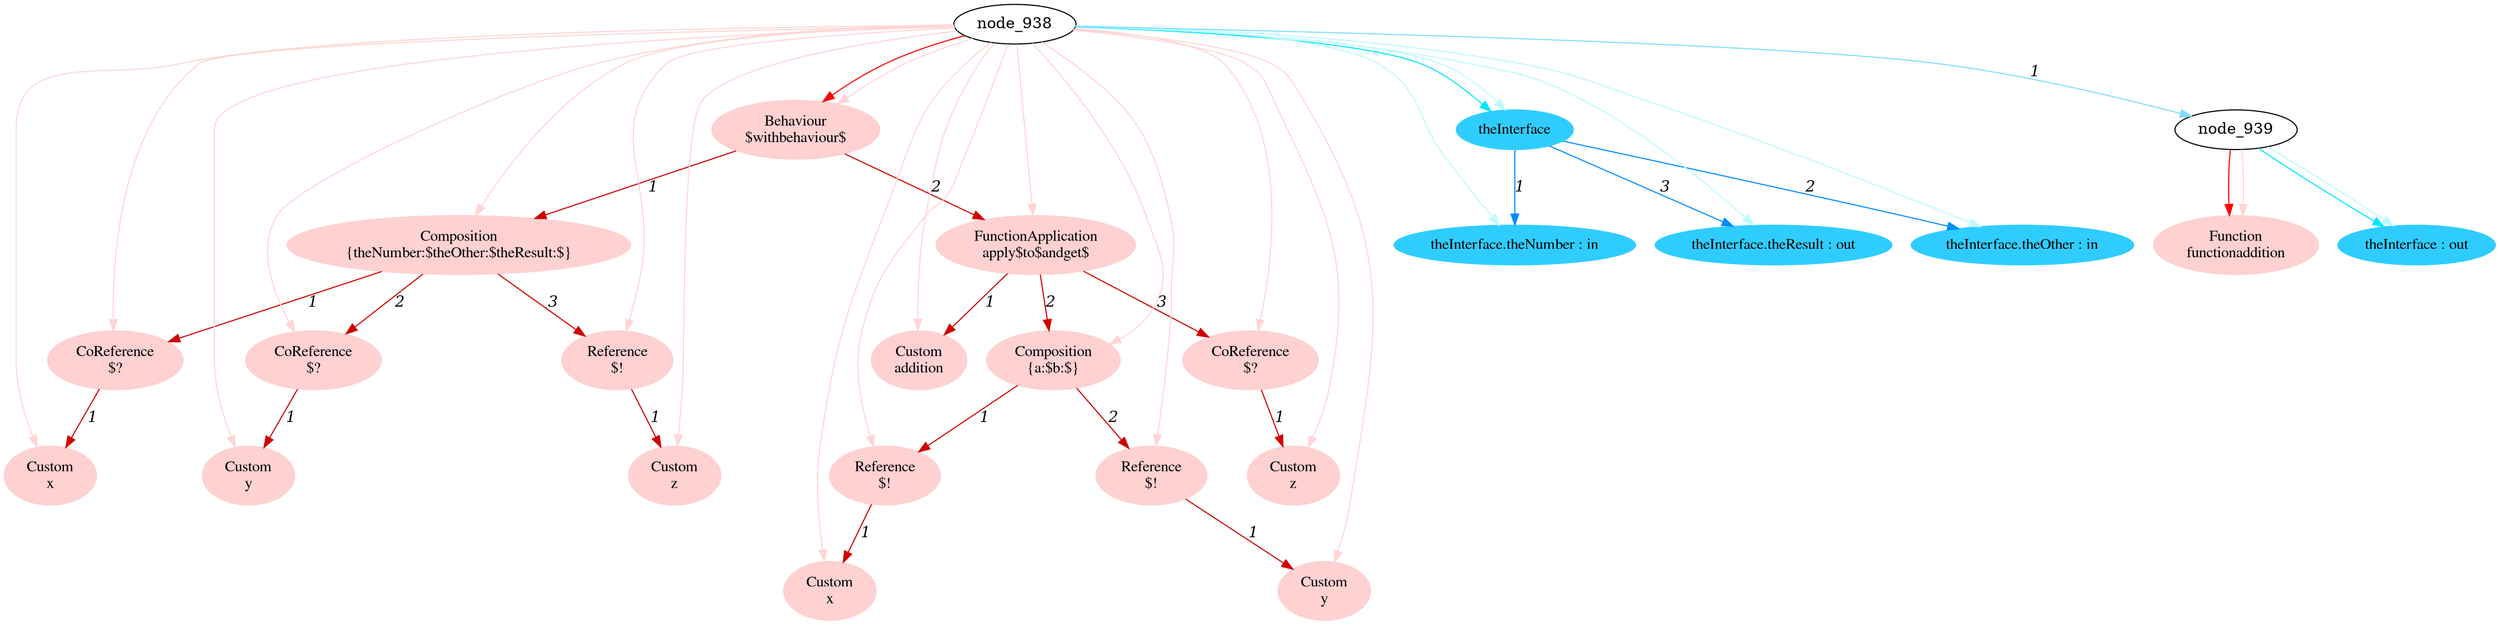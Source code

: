 digraph g{node_943 [shape="ellipse", style="filled", color="#ffd1d1", fontname="Times", label="Function
functionaddition" ]
node_959 [shape="ellipse", style="filled", color="#ffd1d1", fontname="Times", label="Behaviour
$withbehaviour$" ]
node_961 [shape="ellipse", style="filled", color="#ffd1d1", fontname="Times", label="Composition
{theNumber:$theOther:$theResult:$}" ]
node_963 [shape="ellipse", style="filled", color="#ffd1d1", fontname="Times", label="CoReference
$?" ]
node_965 [shape="ellipse", style="filled", color="#ffd1d1", fontname="Times", label="Custom
x" ]
node_968 [shape="ellipse", style="filled", color="#ffd1d1", fontname="Times", label="CoReference
$?" ]
node_970 [shape="ellipse", style="filled", color="#ffd1d1", fontname="Times", label="Custom
y" ]
node_973 [shape="ellipse", style="filled", color="#ffd1d1", fontname="Times", label="Reference
$!" ]
node_975 [shape="ellipse", style="filled", color="#ffd1d1", fontname="Times", label="Custom
z" ]
node_981 [shape="ellipse", style="filled", color="#ffd1d1", fontname="Times", label="FunctionApplication
apply$to$andget$" ]
node_983 [shape="ellipse", style="filled", color="#ffd1d1", fontname="Times", label="Custom
addition" ]
node_985 [shape="ellipse", style="filled", color="#ffd1d1", fontname="Times", label="Composition
{a:$b:$}" ]
node_987 [shape="ellipse", style="filled", color="#ffd1d1", fontname="Times", label="Reference
$!" ]
node_989 [shape="ellipse", style="filled", color="#ffd1d1", fontname="Times", label="Custom
x" ]
node_992 [shape="ellipse", style="filled", color="#ffd1d1", fontname="Times", label="Reference
$!" ]
node_994 [shape="ellipse", style="filled", color="#ffd1d1", fontname="Times", label="Custom
y" ]
node_999 [shape="ellipse", style="filled", color="#ffd1d1", fontname="Times", label="CoReference
$?" ]
node_1001 [shape="ellipse", style="filled", color="#ffd1d1", fontname="Times", label="Custom
z" ]
node_940 [shape="ellipse", style="filled", color="#2fcdff", fontname="Times", label="theInterface : out" ]
node_947 [shape="ellipse", style="filled", color="#2fcdff", fontname="Times", label="theInterface" ]
node_948 [shape="ellipse", style="filled", color="#2fcdff", fontname="Times", label="theInterface.theNumber : in" ]
node_950 [shape="ellipse", style="filled", color="#2fcdff", fontname="Times", label="theInterface.theOther : in" ]
node_952 [shape="ellipse", style="filled", color="#2fcdff", fontname="Times", label="theInterface.theResult : out" ]
node_963 -> node_965 [dir=forward, arrowHead=normal, fontname="Times-Italic", arrowsize=1, color="#d00000", label="1",  headlabel="", taillabel="" ]
node_968 -> node_970 [dir=forward, arrowHead=normal, fontname="Times-Italic", arrowsize=1, color="#d00000", label="1",  headlabel="", taillabel="" ]
node_973 -> node_975 [dir=forward, arrowHead=normal, fontname="Times-Italic", arrowsize=1, color="#d00000", label="1",  headlabel="", taillabel="" ]
node_961 -> node_963 [dir=forward, arrowHead=normal, fontname="Times-Italic", arrowsize=1, color="#d00000", label="1",  headlabel="", taillabel="" ]
node_961 -> node_968 [dir=forward, arrowHead=normal, fontname="Times-Italic", arrowsize=1, color="#d00000", label="2",  headlabel="", taillabel="" ]
node_961 -> node_973 [dir=forward, arrowHead=normal, fontname="Times-Italic", arrowsize=1, color="#d00000", label="3",  headlabel="", taillabel="" ]
node_987 -> node_989 [dir=forward, arrowHead=normal, fontname="Times-Italic", arrowsize=1, color="#d00000", label="1",  headlabel="", taillabel="" ]
node_992 -> node_994 [dir=forward, arrowHead=normal, fontname="Times-Italic", arrowsize=1, color="#d00000", label="1",  headlabel="", taillabel="" ]
node_985 -> node_987 [dir=forward, arrowHead=normal, fontname="Times-Italic", arrowsize=1, color="#d00000", label="1",  headlabel="", taillabel="" ]
node_985 -> node_992 [dir=forward, arrowHead=normal, fontname="Times-Italic", arrowsize=1, color="#d00000", label="2",  headlabel="", taillabel="" ]
node_999 -> node_1001 [dir=forward, arrowHead=normal, fontname="Times-Italic", arrowsize=1, color="#d00000", label="1",  headlabel="", taillabel="" ]
node_981 -> node_983 [dir=forward, arrowHead=normal, fontname="Times-Italic", arrowsize=1, color="#d00000", label="1",  headlabel="", taillabel="" ]
node_981 -> node_985 [dir=forward, arrowHead=normal, fontname="Times-Italic", arrowsize=1, color="#d00000", label="2",  headlabel="", taillabel="" ]
node_981 -> node_999 [dir=forward, arrowHead=normal, fontname="Times-Italic", arrowsize=1, color="#d00000", label="3",  headlabel="", taillabel="" ]
node_959 -> node_961 [dir=forward, arrowHead=normal, fontname="Times-Italic", arrowsize=1, color="#d00000", label="1",  headlabel="", taillabel="" ]
node_959 -> node_981 [dir=forward, arrowHead=normal, fontname="Times-Italic", arrowsize=1, color="#d00000", label="2",  headlabel="", taillabel="" ]
node_939 -> node_943 [dir=forward, arrowHead=normal, fontname="Times-Italic", arrowsize=1, color="#ff0000", label="",  headlabel="", taillabel="" ]
node_938 -> node_959 [dir=forward, arrowHead=normal, fontname="Times-Italic", arrowsize=1, color="#ff0000", label="",  headlabel="", taillabel="" ]
node_939 -> node_943 [dir=forward, arrowHead=normal, fontname="Times-Italic", arrowsize=1, color="#ffd5d5", label="",  headlabel="", taillabel="" ]
node_938 -> node_959 [dir=forward, arrowHead=normal, fontname="Times-Italic", arrowsize=1, color="#ffd5d5", label="",  headlabel="", taillabel="" ]
node_938 -> node_961 [dir=forward, arrowHead=normal, fontname="Times-Italic", arrowsize=1, color="#ffd5d5", label="",  headlabel="", taillabel="" ]
node_938 -> node_963 [dir=forward, arrowHead=normal, fontname="Times-Italic", arrowsize=1, color="#ffd5d5", label="",  headlabel="", taillabel="" ]
node_938 -> node_965 [dir=forward, arrowHead=normal, fontname="Times-Italic", arrowsize=1, color="#ffd5d5", label="",  headlabel="", taillabel="" ]
node_938 -> node_968 [dir=forward, arrowHead=normal, fontname="Times-Italic", arrowsize=1, color="#ffd5d5", label="",  headlabel="", taillabel="" ]
node_938 -> node_970 [dir=forward, arrowHead=normal, fontname="Times-Italic", arrowsize=1, color="#ffd5d5", label="",  headlabel="", taillabel="" ]
node_938 -> node_973 [dir=forward, arrowHead=normal, fontname="Times-Italic", arrowsize=1, color="#ffd5d5", label="",  headlabel="", taillabel="" ]
node_938 -> node_975 [dir=forward, arrowHead=normal, fontname="Times-Italic", arrowsize=1, color="#ffd5d5", label="",  headlabel="", taillabel="" ]
node_938 -> node_981 [dir=forward, arrowHead=normal, fontname="Times-Italic", arrowsize=1, color="#ffd5d5", label="",  headlabel="", taillabel="" ]
node_938 -> node_983 [dir=forward, arrowHead=normal, fontname="Times-Italic", arrowsize=1, color="#ffd5d5", label="",  headlabel="", taillabel="" ]
node_938 -> node_985 [dir=forward, arrowHead=normal, fontname="Times-Italic", arrowsize=1, color="#ffd5d5", label="",  headlabel="", taillabel="" ]
node_938 -> node_987 [dir=forward, arrowHead=normal, fontname="Times-Italic", arrowsize=1, color="#ffd5d5", label="",  headlabel="", taillabel="" ]
node_938 -> node_989 [dir=forward, arrowHead=normal, fontname="Times-Italic", arrowsize=1, color="#ffd5d5", label="",  headlabel="", taillabel="" ]
node_938 -> node_992 [dir=forward, arrowHead=normal, fontname="Times-Italic", arrowsize=1, color="#ffd5d5", label="",  headlabel="", taillabel="" ]
node_938 -> node_994 [dir=forward, arrowHead=normal, fontname="Times-Italic", arrowsize=1, color="#ffd5d5", label="",  headlabel="", taillabel="" ]
node_938 -> node_999 [dir=forward, arrowHead=normal, fontname="Times-Italic", arrowsize=1, color="#ffd5d5", label="",  headlabel="", taillabel="" ]
node_938 -> node_1001 [dir=forward, arrowHead=normal, fontname="Times-Italic", arrowsize=1, color="#ffd5d5", label="",  headlabel="", taillabel="" ]
node_939 -> node_940 [dir=forward, arrowHead=normal, fontname="Times-Italic", arrowsize=1, color="#00e8ff", label="",  headlabel="", taillabel="" ]
node_938 -> node_947 [dir=forward, arrowHead=normal, fontname="Times-Italic", arrowsize=1, color="#00e8ff", label="",  headlabel="", taillabel="" ]
node_939 -> node_940 [dir=forward, arrowHead=normal, fontname="Times-Italic", arrowsize=1, color="#bef9ff", label="",  headlabel="", taillabel="" ]
node_938 -> node_948 [dir=forward, arrowHead=normal, fontname="Times-Italic", arrowsize=1, color="#bef9ff", label="",  headlabel="", taillabel="" ]
node_938 -> node_950 [dir=forward, arrowHead=normal, fontname="Times-Italic", arrowsize=1, color="#bef9ff", label="",  headlabel="", taillabel="" ]
node_938 -> node_952 [dir=forward, arrowHead=normal, fontname="Times-Italic", arrowsize=1, color="#bef9ff", label="",  headlabel="", taillabel="" ]
node_938 -> node_947 [dir=forward, arrowHead=normal, fontname="Times-Italic", arrowsize=1, color="#bef9ff", label="",  headlabel="", taillabel="" ]
node_947 -> node_948 [dir=forward, arrowHead=normal, fontname="Times-Italic", arrowsize=1, color="#008cff", label="1",  headlabel="", taillabel="" ]
node_947 -> node_950 [dir=forward, arrowHead=normal, fontname="Times-Italic", arrowsize=1, color="#008cff", label="2",  headlabel="", taillabel="" ]
node_947 -> node_952 [dir=forward, arrowHead=normal, fontname="Times-Italic", arrowsize=1, color="#008cff", label="3",  headlabel="", taillabel="" ]
node_938 -> node_939 [dir=forward, arrowHead=normal, fontname="Times-Italic", arrowsize=1, color="#81ddff", label="1",  headlabel="", taillabel="" ]
}
